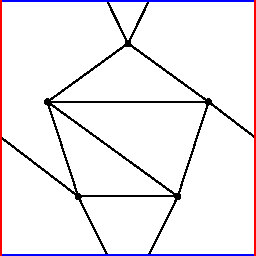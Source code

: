 /******************************************************************************
 *                                 LICENSE                                    *
 ******************************************************************************
 *  This file is part of Mathematics-and-Physics.                             *
 *                                                                            *
 *  Mathematics-and-Physics is free software: you can redistribute it and/or  *
 *  modify it under the terms of the GNU General Public License as published  *
 *  by the Free Software Foundation, either version 3 of the License, or      *
 *  (at your option) any later version.                                       *
 *                                                                            *
 *  Mathematics-and-Physics is distributed in the hope that it will be useful *
 *  but WITHOUT ANY WARRANTY; without even the implied warranty of            *
 *  MERCHANTABILITY or FITNESS FOR A PARTICULAR PURPOSE.  See the             *
 *  GNU General Public License for more details.                              *
 *                                                                            *
 *  You should have received a copy of the GNU General Public License         *
 *  along with Mathematics-and-Physics.  If not, see                          *
 *  <https://www.gnu.org/licenses/>.                                          *
 ******************************************************************************/

/*  Size of the figure.                                                       */
size(128);

/*  Array for vertices.                                                       */
pair[] V;

/*  Variables for indexing.                                                   */
int m, n;

/*  Number of points in K_5.                                                  */
int N = 5;

/*  Variable for the angle a point has on the circle.                         */
real theta;

/*  Value for the edge of the square.                                         */
real edge = 1.5;

/*  Variables for computing where certain lines hit the edge of the square.   */
real x0, x1, y0, dx, dy;

/*  Pairs for the square representing the torus.                              */
pair A = (-edge, -edge);
pair B = (edge, -edge);
pair C = (-edge, edge);
pair D = (edge, edge);

/*  Create the vertices on the circle.                                        */
for (n = 0; n < N; ++n)
{
    /*  Compute the angle of the current point.                               */
    theta = 2*pi*n/N + 0.5*pi/N;

    /*  And compute the position of the point.                                */
    V[n] = expi(theta);

    /*  Draw a dot indicating the vertex.                                     */
    dot(V[n]);
}
/*  End of for loop computing the vertices.                                   */

/*  Draw the edges.                                                           */
draw(V[0] -- V[1]);
draw(V[0] -- V[2]);
draw(V[1] -- V[2]);
draw(V[2] -- V[3]);
draw(V[3] -- V[4]);
draw(V[0] -- V[4]);
draw(V[2] -- V[4]);

/*  The next edges need to wrap around the torus, Pac-Man style.              */
dy = fabs(edge - V[1].y) + fabs(-edge - V[3].y);
dx = fabs(V[1].x - V[3].x);

x0 = V[1].x - dx * (fabs(edge - V[1].y) / dy);
x1 = V[1].x + dx * (fabs(edge - V[1].y) / dy);

draw(V[1] -- (x0, edge));
draw((x0, -edge) -- V[3]);

draw(V[1] -- (x1, edge));
draw((x1, -edge) -- V[4]);

dx = fabs(edge - V[0].x) + fabs(-edge - V[3].x);
dy = V[3].y - V[0].y;

y0 = V[0].y + dy * (fabs(edge - V[0].x) / dx);

draw(V[3] -- (-edge, y0));
draw((edge, y0) -- V[0]);

/*  Draw in lines to indicate the square.                                     */
draw(A -- B, blue + linewidth(1.0));
draw(C -- D, blue + linewidth(1.0));
draw(A -- C, red + linewidth(1.0));
draw(B -- D, red + linewidth(1.0));
